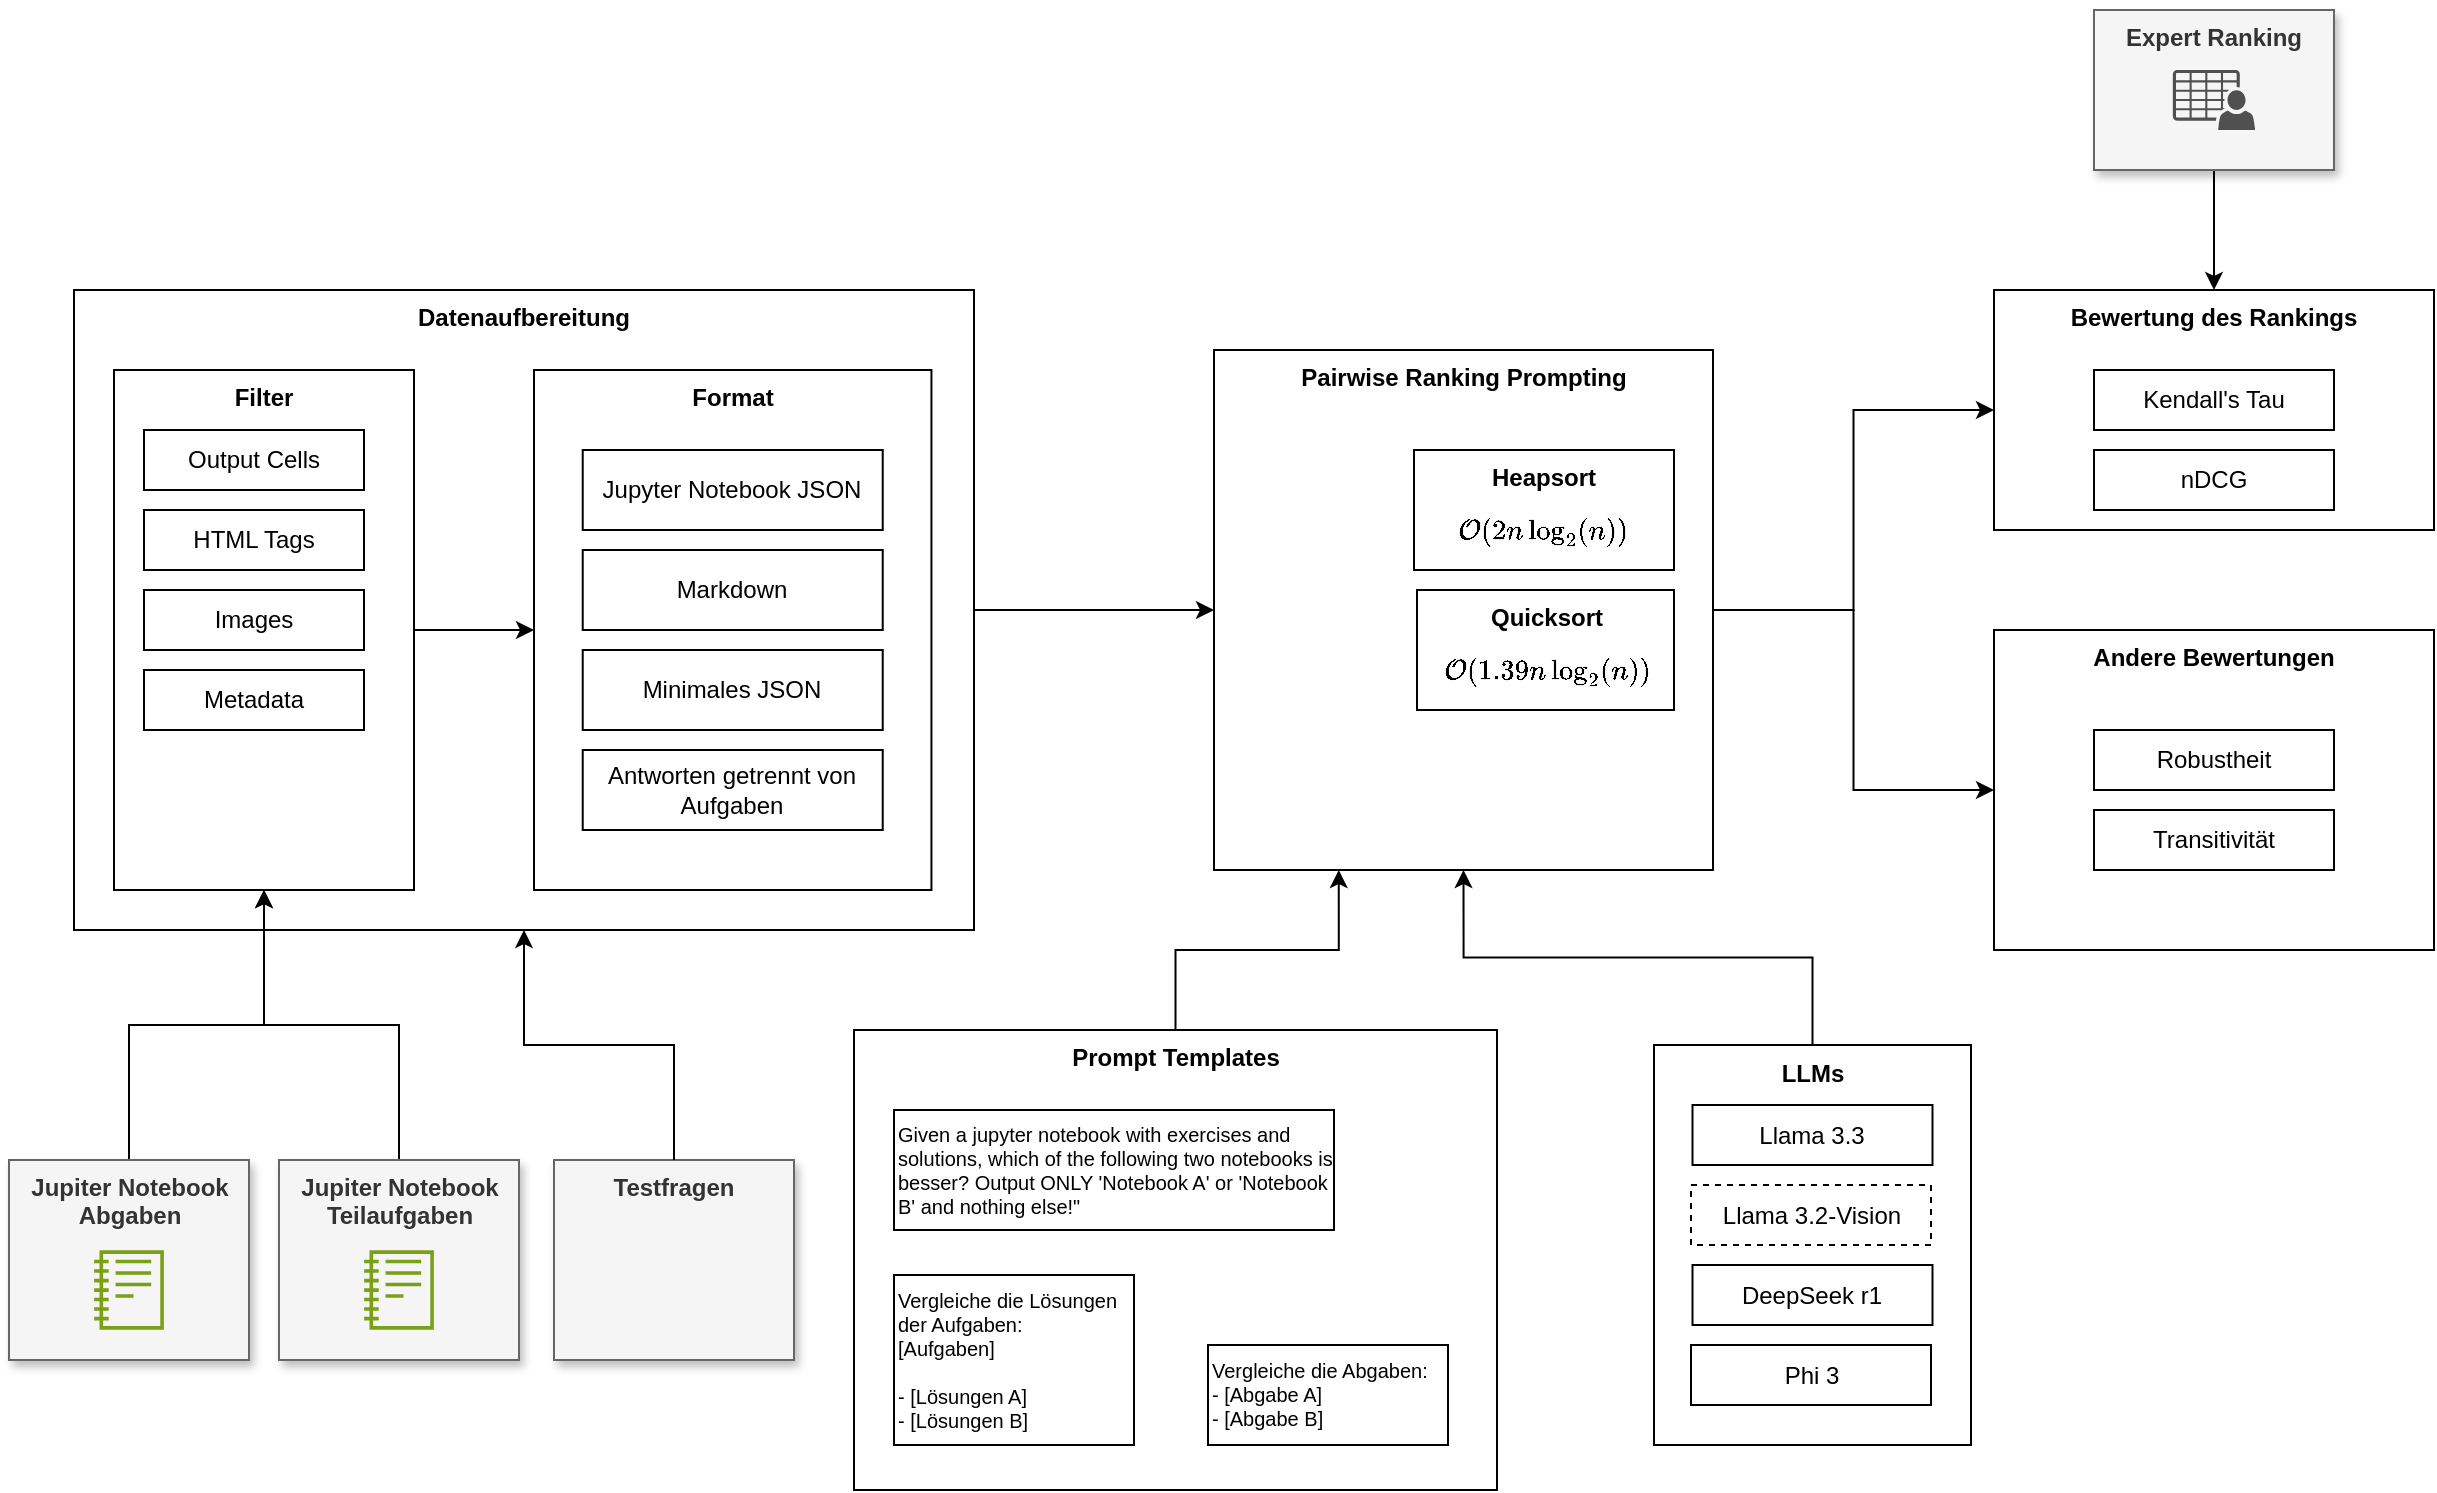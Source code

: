 <mxfile version="24.7.5">
  <diagram name="Seite-1" id="XbMkCpygi3XvUXHy25XV">
    <mxGraphModel dx="1434" dy="2124" grid="1" gridSize="10" guides="1" tooltips="1" connect="1" arrows="1" fold="1" page="1" pageScale="1" pageWidth="827" pageHeight="1169" math="1" shadow="0">
      <root>
        <mxCell id="0" />
        <mxCell id="1" parent="0" />
        <mxCell id="yV9gDIqXhEkNf9UsOYpS-5" style="edgeStyle=orthogonalEdgeStyle;rounded=0;orthogonalLoop=1;jettySize=auto;html=1;" parent="1" source="RPZ442iNLAQaTXjkwzto-3" target="RPZ442iNLAQaTXjkwzto-9" edge="1">
          <mxGeometry relative="1" as="geometry" />
        </mxCell>
        <mxCell id="RPZ442iNLAQaTXjkwzto-3" value="Datenaufbereitung" style="rounded=0;whiteSpace=wrap;html=1;verticalAlign=top;fontStyle=1" parent="1" vertex="1">
          <mxGeometry x="140" y="-10" width="450" height="320" as="geometry" />
        </mxCell>
        <mxCell id="yV9gDIqXhEkNf9UsOYpS-2" value="Format" style="rounded=0;whiteSpace=wrap;html=1;verticalAlign=top;fontStyle=1" parent="1" vertex="1">
          <mxGeometry x="370" y="30" width="198.72" height="260" as="geometry" />
        </mxCell>
        <mxCell id="o4viYqAveFwUkykEKWO6-8" style="edgeStyle=orthogonalEdgeStyle;rounded=0;orthogonalLoop=1;jettySize=auto;html=1;entryX=0.5;entryY=1;entryDx=0;entryDy=0;" parent="1" source="RPZ442iNLAQaTXjkwzto-1" target="RPZ442iNLAQaTXjkwzto-15" edge="1">
          <mxGeometry relative="1" as="geometry" />
        </mxCell>
        <mxCell id="RPZ442iNLAQaTXjkwzto-5" value="Jupyter Notebook JSON" style="rounded=0;whiteSpace=wrap;html=1;" parent="1" vertex="1">
          <mxGeometry x="394.36" y="70" width="150" height="40" as="geometry" />
        </mxCell>
        <mxCell id="RPZ442iNLAQaTXjkwzto-6" value="Markdown" style="rounded=0;whiteSpace=wrap;html=1;" parent="1" vertex="1">
          <mxGeometry x="394.36" y="120" width="150" height="40" as="geometry" />
        </mxCell>
        <mxCell id="RPZ442iNLAQaTXjkwzto-8" value="Minimales JSON" style="rounded=0;whiteSpace=wrap;html=1;" parent="1" vertex="1">
          <mxGeometry x="394.36" y="170" width="150" height="40" as="geometry" />
        </mxCell>
        <mxCell id="o4viYqAveFwUkykEKWO6-1" style="edgeStyle=orthogonalEdgeStyle;rounded=0;orthogonalLoop=1;jettySize=auto;html=1;" parent="1" source="RPZ442iNLAQaTXjkwzto-9" target="RPZ442iNLAQaTXjkwzto-10" edge="1">
          <mxGeometry relative="1" as="geometry" />
        </mxCell>
        <mxCell id="o4viYqAveFwUkykEKWO6-17" style="edgeStyle=orthogonalEdgeStyle;rounded=0;orthogonalLoop=1;jettySize=auto;html=1;" parent="1" source="RPZ442iNLAQaTXjkwzto-9" target="o4viYqAveFwUkykEKWO6-13" edge="1">
          <mxGeometry relative="1" as="geometry" />
        </mxCell>
        <mxCell id="RPZ442iNLAQaTXjkwzto-9" value="Pairwise Ranking Prompting" style="rounded=0;whiteSpace=wrap;html=1;verticalAlign=top;fontStyle=1" parent="1" vertex="1">
          <mxGeometry x="710" y="20" width="249.5" height="260" as="geometry" />
        </mxCell>
        <mxCell id="RPZ442iNLAQaTXjkwzto-10" value="Bewertung des Rankings" style="rounded=0;whiteSpace=wrap;html=1;verticalAlign=top;fontStyle=1" parent="1" vertex="1">
          <mxGeometry x="1100" y="-10" width="220" height="120" as="geometry" />
        </mxCell>
        <mxCell id="RPZ442iNLAQaTXjkwzto-11" value="Kendall&#39;s Tau" style="rounded=0;whiteSpace=wrap;html=1;" parent="1" vertex="1">
          <mxGeometry x="1150" y="30" width="120" height="30" as="geometry" />
        </mxCell>
        <mxCell id="RPZ442iNLAQaTXjkwzto-12" value="nDCG" style="rounded=0;whiteSpace=wrap;html=1;" parent="1" vertex="1">
          <mxGeometry x="1150" y="70" width="120" height="30" as="geometry" />
        </mxCell>
        <mxCell id="o4viYqAveFwUkykEKWO6-4" style="edgeStyle=orthogonalEdgeStyle;rounded=0;orthogonalLoop=1;jettySize=auto;html=1;entryX=0.25;entryY=1;entryDx=0;entryDy=0;" parent="1" source="RPZ442iNLAQaTXjkwzto-14" target="RPZ442iNLAQaTXjkwzto-9" edge="1">
          <mxGeometry relative="1" as="geometry" />
        </mxCell>
        <mxCell id="RPZ442iNLAQaTXjkwzto-14" value="Prompt Templates" style="rounded=0;whiteSpace=wrap;html=1;verticalAlign=top;fontStyle=1" parent="1" vertex="1">
          <mxGeometry x="530" y="360" width="321.5" height="230" as="geometry" />
        </mxCell>
        <mxCell id="yV9gDIqXhEkNf9UsOYpS-4" style="edgeStyle=orthogonalEdgeStyle;rounded=0;orthogonalLoop=1;jettySize=auto;html=1;entryX=0;entryY=0.5;entryDx=0;entryDy=0;" parent="1" source="RPZ442iNLAQaTXjkwzto-15" target="yV9gDIqXhEkNf9UsOYpS-2" edge="1">
          <mxGeometry relative="1" as="geometry" />
        </mxCell>
        <mxCell id="RPZ442iNLAQaTXjkwzto-15" value="Filter" style="rounded=0;whiteSpace=wrap;html=1;verticalAlign=top;fontStyle=1" parent="1" vertex="1">
          <mxGeometry x="160" y="30" width="150" height="260" as="geometry" />
        </mxCell>
        <mxCell id="RPZ442iNLAQaTXjkwzto-17" value="Output Cells" style="rounded=0;whiteSpace=wrap;html=1;" parent="1" vertex="1">
          <mxGeometry x="175" y="60" width="110" height="30" as="geometry" />
        </mxCell>
        <mxCell id="RPZ442iNLAQaTXjkwzto-18" value="HTML Tags" style="rounded=0;whiteSpace=wrap;html=1;" parent="1" vertex="1">
          <mxGeometry x="175" y="100" width="110" height="30" as="geometry" />
        </mxCell>
        <mxCell id="RPZ442iNLAQaTXjkwzto-26" style="edgeStyle=orthogonalEdgeStyle;rounded=0;orthogonalLoop=1;jettySize=auto;html=1;entryX=0.5;entryY=0;entryDx=0;entryDy=0;" parent="1" source="RPZ442iNLAQaTXjkwzto-19" target="RPZ442iNLAQaTXjkwzto-10" edge="1">
          <mxGeometry relative="1" as="geometry" />
        </mxCell>
        <mxCell id="o4viYqAveFwUkykEKWO6-2" style="edgeStyle=orthogonalEdgeStyle;rounded=0;orthogonalLoop=1;jettySize=auto;html=1;entryX=0.5;entryY=1;entryDx=0;entryDy=0;" parent="1" source="RPZ442iNLAQaTXjkwzto-22" target="RPZ442iNLAQaTXjkwzto-9" edge="1">
          <mxGeometry relative="1" as="geometry" />
        </mxCell>
        <mxCell id="RPZ442iNLAQaTXjkwzto-22" value="LLMs" style="rounded=0;whiteSpace=wrap;html=1;verticalAlign=top;fontStyle=1" parent="1" vertex="1">
          <mxGeometry x="930" y="367.5" width="158.5" height="200" as="geometry" />
        </mxCell>
        <mxCell id="RPZ442iNLAQaTXjkwzto-23" value="DeepSeek r1" style="rounded=0;whiteSpace=wrap;html=1;" parent="1" vertex="1">
          <mxGeometry x="949.25" y="477.5" width="120" height="30" as="geometry" />
        </mxCell>
        <mxCell id="RPZ442iNLAQaTXjkwzto-24" value="Llama 3.2-Vision" style="rounded=0;whiteSpace=wrap;html=1;dashed=1;" parent="1" vertex="1">
          <mxGeometry x="948.5" y="437.5" width="120" height="30" as="geometry" />
        </mxCell>
        <mxCell id="RPZ442iNLAQaTXjkwzto-25" value="Llama 3.3" style="rounded=0;whiteSpace=wrap;html=1;" parent="1" vertex="1">
          <mxGeometry x="949.25" y="397.5" width="120" height="30" as="geometry" />
        </mxCell>
        <mxCell id="o4viYqAveFwUkykEKWO6-5" value="Heapsort&lt;div&gt;&lt;span style=&quot;font-weight: normal;&quot;&gt;$$\mathcal{O}(2n\log_2(n))$$&lt;/span&gt;&lt;/div&gt;" style="rounded=0;whiteSpace=wrap;html=1;fontStyle=1;verticalAlign=top;" parent="1" vertex="1">
          <mxGeometry x="810" y="70" width="130" height="60" as="geometry" />
        </mxCell>
        <mxCell id="o4viYqAveFwUkykEKWO6-9" value="Images" style="rounded=0;whiteSpace=wrap;html=1;" parent="1" vertex="1">
          <mxGeometry x="175" y="140" width="110" height="30" as="geometry" />
        </mxCell>
        <mxCell id="o4viYqAveFwUkykEKWO6-13" value="Andere Bewertungen" style="rounded=0;whiteSpace=wrap;html=1;verticalAlign=top;fontStyle=1" parent="1" vertex="1">
          <mxGeometry x="1100" y="160" width="220" height="160" as="geometry" />
        </mxCell>
        <mxCell id="o4viYqAveFwUkykEKWO6-14" value="Robustheit" style="rounded=0;whiteSpace=wrap;html=1;" parent="1" vertex="1">
          <mxGeometry x="1150" y="210" width="120" height="30" as="geometry" />
        </mxCell>
        <mxCell id="o4viYqAveFwUkykEKWO6-15" value="Transitivität" style="rounded=0;whiteSpace=wrap;html=1;" parent="1" vertex="1">
          <mxGeometry x="1150" y="250" width="120" height="30" as="geometry" />
        </mxCell>
        <mxCell id="o4viYqAveFwUkykEKWO6-20" style="edgeStyle=orthogonalEdgeStyle;rounded=0;orthogonalLoop=1;jettySize=auto;html=1;entryX=0.5;entryY=1;entryDx=0;entryDy=0;" parent="1" source="o4viYqAveFwUkykEKWO6-18" target="RPZ442iNLAQaTXjkwzto-15" edge="1">
          <mxGeometry relative="1" as="geometry" />
        </mxCell>
        <mxCell id="o4viYqAveFwUkykEKWO6-22" value="Phi 3" style="rounded=0;whiteSpace=wrap;html=1;" parent="1" vertex="1">
          <mxGeometry x="948.5" y="517.5" width="120" height="30" as="geometry" />
        </mxCell>
        <mxCell id="yV9gDIqXhEkNf9UsOYpS-1" value="Metadata" style="rounded=0;whiteSpace=wrap;html=1;" parent="1" vertex="1">
          <mxGeometry x="175" y="180" width="110" height="30" as="geometry" />
        </mxCell>
        <mxCell id="yV9gDIqXhEkNf9UsOYpS-3" value="Antworten getrennt von Aufgaben" style="rounded=0;whiteSpace=wrap;html=1;" parent="1" vertex="1">
          <mxGeometry x="394.36" y="220" width="150" height="40" as="geometry" />
        </mxCell>
        <mxCell id="yV9gDIqXhEkNf9UsOYpS-6" value="&lt;div style=&quot;font-size: 10px;&quot;&gt;&lt;span style=&quot;background-color: initial;&quot;&gt;&lt;font style=&quot;font-size: 10px;&quot;&gt;Vergleiche die Lösungen der Aufgaben:&lt;/font&gt;&lt;/span&gt;&lt;/div&gt;&lt;div style=&quot;font-size: 10px;&quot;&gt;&lt;span style=&quot;background-color: initial;&quot;&gt;&lt;font style=&quot;font-size: 10px;&quot;&gt;[Aufgaben]&lt;/font&gt;&lt;/span&gt;&lt;/div&gt;&lt;div style=&quot;font-size: 10px;&quot;&gt;&lt;font style=&quot;font-size: 10px;&quot;&gt;&lt;br&gt;&lt;/font&gt;&lt;/div&gt;&lt;div style=&quot;font-size: 10px;&quot;&gt;&lt;font style=&quot;font-size: 10px;&quot;&gt;- [Lösungen A]&lt;/font&gt;&lt;/div&gt;&lt;div style=&quot;font-size: 10px;&quot;&gt;&lt;font style=&quot;font-size: 10px;&quot;&gt;- [Lösungen B]&lt;/font&gt;&lt;/div&gt;" style="rounded=0;whiteSpace=wrap;html=1;align=left;verticalAlign=top;" parent="1" vertex="1">
          <mxGeometry x="550" y="482.5" width="120" height="85" as="geometry" />
        </mxCell>
        <mxCell id="yV9gDIqXhEkNf9UsOYpS-7" value="&lt;div style=&quot;font-size: 10px;&quot;&gt;&lt;span style=&quot;background-color: initial;&quot;&gt;&lt;font style=&quot;font-size: 10px;&quot;&gt;Vergleiche die Abgaben:&lt;/font&gt;&lt;/span&gt;&lt;/div&gt;&lt;div style=&quot;font-size: 10px;&quot;&gt;&lt;span style=&quot;background-color: initial;&quot;&gt;- [Abgabe A]&lt;/span&gt;&lt;br&gt;&lt;/div&gt;&lt;div style=&quot;font-size: 10px;&quot;&gt;&lt;font style=&quot;font-size: 10px;&quot;&gt;- [Abgabe B]&lt;/font&gt;&lt;/div&gt;" style="rounded=0;whiteSpace=wrap;html=1;align=left;verticalAlign=top;" parent="1" vertex="1">
          <mxGeometry x="707" y="517.5" width="120" height="50" as="geometry" />
        </mxCell>
        <mxCell id="yV9gDIqXhEkNf9UsOYpS-10" value="Quicksort&lt;div&gt;&lt;span style=&quot;font-weight: normal;&quot;&gt;$$\mathcal{O}(1.39n\log_2(n))$$&lt;/span&gt;&lt;/div&gt;" style="rounded=0;whiteSpace=wrap;html=1;fontStyle=1;verticalAlign=top;" parent="1" vertex="1">
          <mxGeometry x="811.5" y="140" width="128.5" height="60" as="geometry" />
        </mxCell>
        <mxCell id="yV9gDIqXhEkNf9UsOYpS-11" value="" style="group" parent="1" vertex="1" connectable="0">
          <mxGeometry x="1150" y="-150" width="120" height="80" as="geometry" />
        </mxCell>
        <mxCell id="RPZ442iNLAQaTXjkwzto-19" value="Expert Ranking" style="rounded=0;whiteSpace=wrap;html=1;verticalAlign=top;fontStyle=1;fillColor=#f5f5f5;strokeColor=#666666;fontColor=#333333;glass=0;shadow=1;" parent="yV9gDIqXhEkNf9UsOYpS-11" vertex="1">
          <mxGeometry width="120" height="80" as="geometry" />
        </mxCell>
        <mxCell id="RPZ442iNLAQaTXjkwzto-21" value="" style="sketch=0;pointerEvents=1;shadow=0;dashed=0;html=1;strokeColor=none;fillColor=#505050;labelPosition=center;verticalLabelPosition=bottom;verticalAlign=top;outlineConnect=0;align=center;shape=mxgraph.office.users.csv_file;" parent="yV9gDIqXhEkNf9UsOYpS-11" vertex="1">
          <mxGeometry x="39.42" y="30" width="41.16" height="30" as="geometry" />
        </mxCell>
        <mxCell id="yV9gDIqXhEkNf9UsOYpS-12" value="" style="group" parent="1" vertex="1" connectable="0">
          <mxGeometry x="242.5" y="425" width="120" height="100" as="geometry" />
        </mxCell>
        <mxCell id="o4viYqAveFwUkykEKWO6-18" value="Jupiter Notebook Teilaufgaben" style="rounded=0;whiteSpace=wrap;html=1;verticalAlign=top;fontStyle=1;shadow=1;glass=0;strokeColor=#666666;align=center;fontFamily=Helvetica;fontSize=12;fontColor=#333333;fillColor=#f5f5f5;" parent="yV9gDIqXhEkNf9UsOYpS-12" vertex="1">
          <mxGeometry width="120" height="100" as="geometry" />
        </mxCell>
        <mxCell id="o4viYqAveFwUkykEKWO6-19" value="" style="sketch=0;outlineConnect=0;fontColor=#232F3E;gradientColor=none;fillColor=#7AA116;strokeColor=none;dashed=0;verticalLabelPosition=bottom;verticalAlign=top;align=center;html=1;fontSize=12;fontStyle=0;aspect=fixed;pointerEvents=1;shape=mxgraph.aws4.notebook;" parent="yV9gDIqXhEkNf9UsOYpS-12" vertex="1">
          <mxGeometry x="42.57" y="45" width="34.87" height="40" as="geometry" />
        </mxCell>
        <mxCell id="yV9gDIqXhEkNf9UsOYpS-13" value="" style="group" parent="1" vertex="1" connectable="0">
          <mxGeometry x="107.5" y="425" width="120" height="100" as="geometry" />
        </mxCell>
        <mxCell id="RPZ442iNLAQaTXjkwzto-1" value="Jupiter Notebook Abgaben" style="rounded=0;whiteSpace=wrap;html=1;verticalAlign=top;fontStyle=1;shadow=1;glass=0;strokeColor=#666666;align=center;fontFamily=Helvetica;fontSize=12;fontColor=#333333;fillColor=#f5f5f5;" parent="yV9gDIqXhEkNf9UsOYpS-13" vertex="1">
          <mxGeometry width="120" height="100" as="geometry" />
        </mxCell>
        <mxCell id="RPZ442iNLAQaTXjkwzto-2" value="" style="sketch=0;outlineConnect=0;fontColor=#232F3E;gradientColor=none;fillColor=#7AA116;strokeColor=none;dashed=0;verticalLabelPosition=bottom;verticalAlign=top;align=center;html=1;fontSize=12;fontStyle=0;aspect=fixed;pointerEvents=1;shape=mxgraph.aws4.notebook;" parent="yV9gDIqXhEkNf9UsOYpS-13" vertex="1">
          <mxGeometry x="42.57" y="45" width="34.87" height="40" as="geometry" />
        </mxCell>
        <mxCell id="yV9gDIqXhEkNf9UsOYpS-14" value="&lt;div style=&quot;font-size: 10px;&quot;&gt;&lt;span style=&quot;background-color: initial; font-size: 10px;&quot;&gt;&lt;font style=&quot;font-size: 10px;&quot;&gt;Given a jupyter notebook with exercises and solutions, which of the following two notebooks is besser? Output ONLY &#39;Notebook A&#39; or &#39;Notebook B&#39; and nothing else!&quot;&lt;/font&gt;&lt;/span&gt;&lt;/div&gt;" style="rounded=0;whiteSpace=wrap;html=1;align=left;verticalAlign=top;fontSize=10;" parent="1" vertex="1">
          <mxGeometry x="550" y="400" width="220" height="60" as="geometry" />
        </mxCell>
        <mxCell id="m8Ad-Qzj3JP9rXIA62wO-1" value="" style="group" parent="1" vertex="1" connectable="0">
          <mxGeometry x="380" y="425" width="120" height="100" as="geometry" />
        </mxCell>
        <mxCell id="m8Ad-Qzj3JP9rXIA62wO-2" value="Testfragen" style="rounded=0;whiteSpace=wrap;html=1;verticalAlign=top;fontStyle=1;shadow=1;glass=0;strokeColor=#666666;align=center;fontFamily=Helvetica;fontSize=12;fontColor=#333333;fillColor=#f5f5f5;" parent="m8Ad-Qzj3JP9rXIA62wO-1" vertex="1">
          <mxGeometry width="120" height="100" as="geometry" />
        </mxCell>
        <mxCell id="m8Ad-Qzj3JP9rXIA62wO-4" style="edgeStyle=orthogonalEdgeStyle;rounded=0;orthogonalLoop=1;jettySize=auto;html=1;" parent="1" source="m8Ad-Qzj3JP9rXIA62wO-2" target="RPZ442iNLAQaTXjkwzto-3" edge="1">
          <mxGeometry relative="1" as="geometry" />
        </mxCell>
      </root>
    </mxGraphModel>
  </diagram>
</mxfile>
